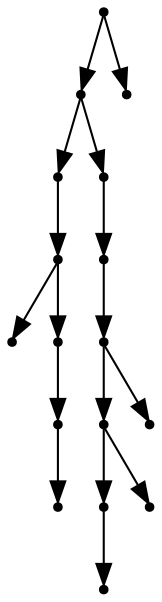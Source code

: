 digraph {
  16 [shape=point];
  14 [shape=point];
  5 [shape=point];
  4 [shape=point];
  0 [shape=point];
  3 [shape=point];
  2 [shape=point];
  1 [shape=point];
  13 [shape=point];
  12 [shape=point];
  11 [shape=point];
  9 [shape=point];
  7 [shape=point];
  6 [shape=point];
  8 [shape=point];
  10 [shape=point];
  15 [shape=point];
16 -> 14;
14 -> 5;
5 -> 4;
4 -> 0;
4 -> 3;
3 -> 2;
2 -> 1;
14 -> 13;
13 -> 12;
12 -> 11;
11 -> 9;
9 -> 7;
7 -> 6;
9 -> 8;
11 -> 10;
16 -> 15;
}
